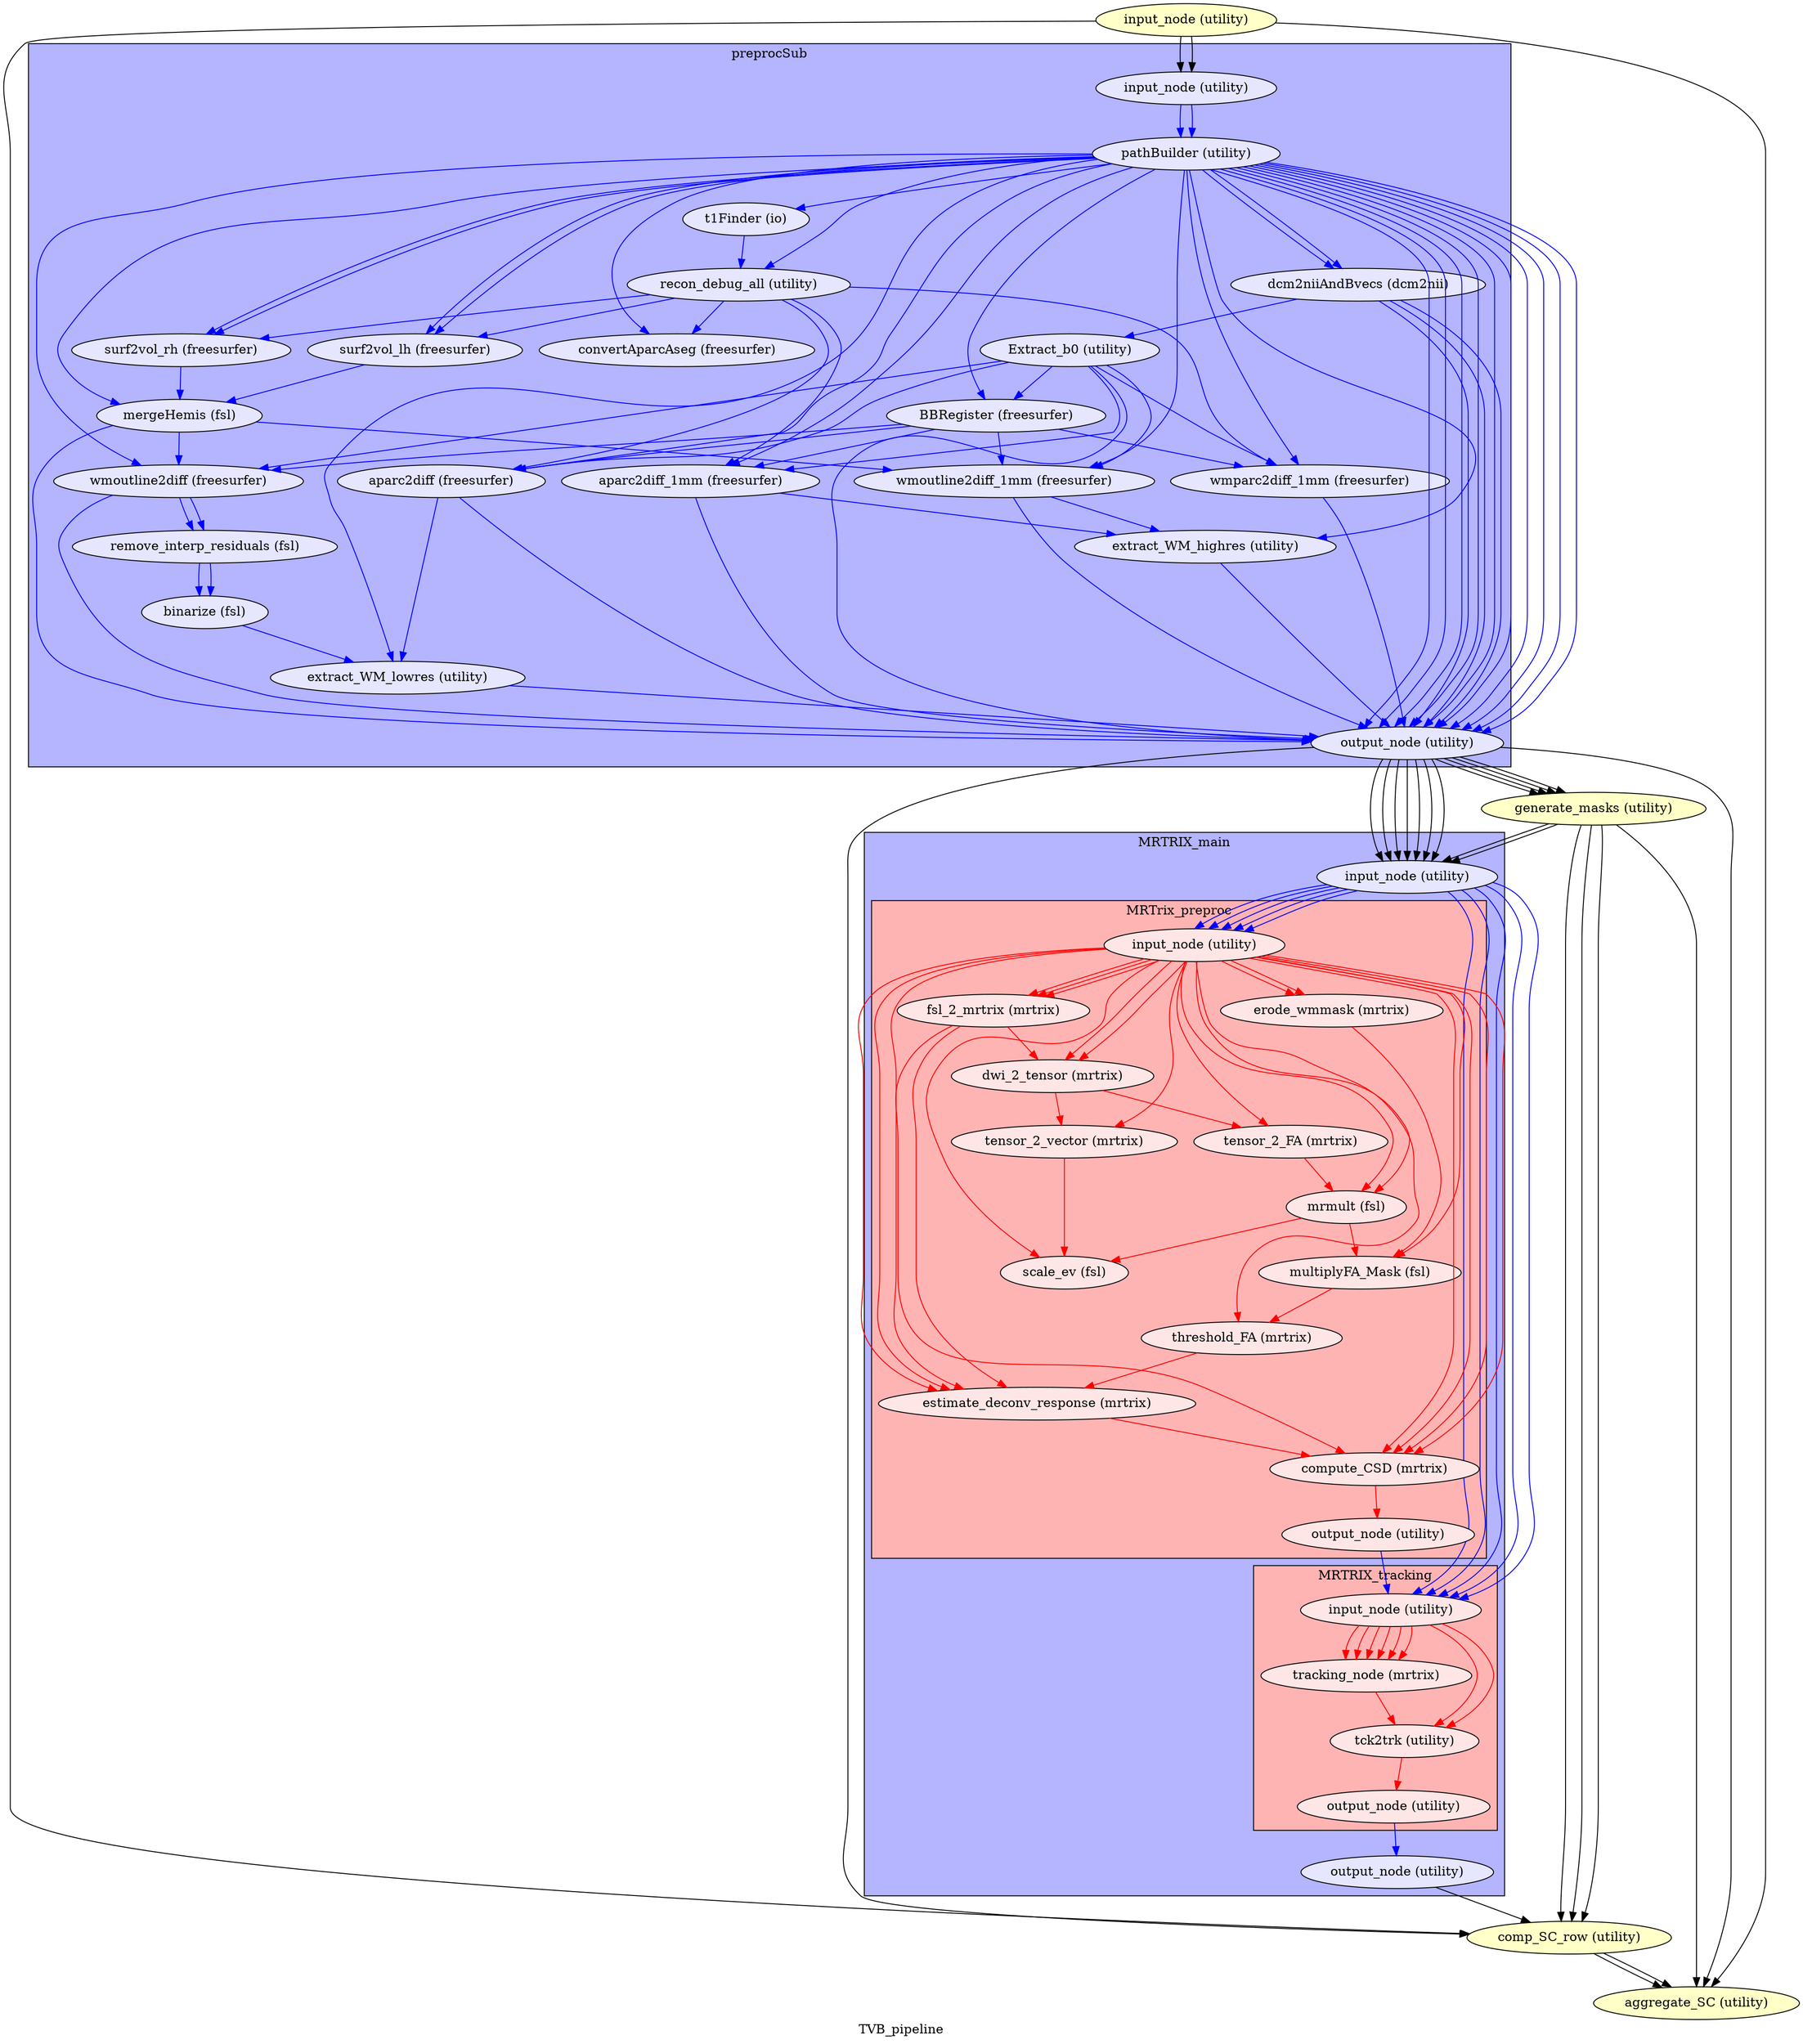 digraph TVB_pipeline{
  label="TVB_pipeline";
  TVB_pipeline_input_node[label="input_node (utility)", style=filled, fillcolor="#FFFFC8"];
  TVB_pipeline_generate_masks[label="generate_masks (utility)", style=filled, fillcolor="#FFFFC8"];
  TVB_pipeline_comp_SC_row[label="comp_SC_row (utility)", style=filled, fillcolor="#FFFFC8"];
  TVB_pipeline_aggregate_SC[label="aggregate_SC (utility)", style=filled, fillcolor="#FFFFC8"];
  TVB_pipeline_input_node -> TVB_pipeline_aggregate_SC;
  TVB_pipeline_input_node -> TVB_pipeline_comp_SC_row;
  subgraph cluster_TVB_pipeline_preprocSub {
      edge [color="#0000FF"];
      style=filled;
      fillcolor="#B4B4FF";
      label="preprocSub";
    TVB_pipeline_preprocSub_input_node[label="input_node (utility)", style=filled, fillcolor="#E6E6FF"];
    TVB_pipeline_preprocSub_pathBuilder[label="pathBuilder (utility)", style=filled, fillcolor="#E6E6FF"];
    TVB_pipeline_preprocSub_t1Finder[label="t1Finder (io)", style=filled, fillcolor="#E6E6FF"];
    TVB_pipeline_preprocSub_recon_debug_all[label="recon_debug_all (utility)", style=filled, fillcolor="#E6E6FF"];
    TVB_pipeline_preprocSub_surf2vol_lh[label="surf2vol_lh (freesurfer)", style=filled, fillcolor="#E6E6FF"];
    TVB_pipeline_preprocSub_dcm2niiAndBvecs[label="dcm2niiAndBvecs (dcm2nii)", style=filled, fillcolor="#E6E6FF"];
    TVB_pipeline_preprocSub_convertAparcAseg[label="convertAparcAseg (freesurfer)", style=filled, fillcolor="#E6E6FF"];
    TVB_pipeline_preprocSub_surf2vol_rh[label="surf2vol_rh (freesurfer)", style=filled, fillcolor="#E6E6FF"];
    TVB_pipeline_preprocSub_mergeHemis[label="mergeHemis (fsl)", style=filled, fillcolor="#E6E6FF"];
    TVB_pipeline_preprocSub_Extract_b0[label="Extract_b0 (utility)", style=filled, fillcolor="#E6E6FF"];
    TVB_pipeline_preprocSub_BBRegister[label="BBRegister (freesurfer)", style=filled, fillcolor="#E6E6FF"];
    TVB_pipeline_preprocSub_wmparc2diff_1mm[label="wmparc2diff_1mm (freesurfer)", style=filled, fillcolor="#E6E6FF"];
    TVB_pipeline_preprocSub_aparc2diff_1mm[label="aparc2diff_1mm (freesurfer)", style=filled, fillcolor="#E6E6FF"];
    TVB_pipeline_preprocSub_aparc2diff[label="aparc2diff (freesurfer)", style=filled, fillcolor="#E6E6FF"];
    TVB_pipeline_preprocSub_wmoutline2diff[label="wmoutline2diff (freesurfer)", style=filled, fillcolor="#E6E6FF"];
    TVB_pipeline_preprocSub_remove_interp_residuals[label="remove_interp_residuals (fsl)", style=filled, fillcolor="#E6E6FF"];
    TVB_pipeline_preprocSub_binarize[label="binarize (fsl)", style=filled, fillcolor="#E6E6FF"];
    TVB_pipeline_preprocSub_extract_WM_lowres[label="extract_WM_lowres (utility)", style=filled, fillcolor="#E6E6FF"];
    TVB_pipeline_preprocSub_wmoutline2diff_1mm[label="wmoutline2diff_1mm (freesurfer)", style=filled, fillcolor="#E6E6FF"];
    TVB_pipeline_preprocSub_extract_WM_highres[label="extract_WM_highres (utility)", style=filled, fillcolor="#E6E6FF"];
    TVB_pipeline_preprocSub_output_node[label="output_node (utility)", style=filled, fillcolor="#E6E6FF"];
    TVB_pipeline_preprocSub_input_node -> TVB_pipeline_preprocSub_pathBuilder;
    TVB_pipeline_preprocSub_input_node -> TVB_pipeline_preprocSub_pathBuilder;
    TVB_pipeline_preprocSub_pathBuilder -> TVB_pipeline_preprocSub_BBRegister;
    TVB_pipeline_preprocSub_pathBuilder -> TVB_pipeline_preprocSub_extract_WM_highres;
    TVB_pipeline_preprocSub_pathBuilder -> TVB_pipeline_preprocSub_surf2vol_rh;
    TVB_pipeline_preprocSub_pathBuilder -> TVB_pipeline_preprocSub_surf2vol_rh;
    TVB_pipeline_preprocSub_pathBuilder -> TVB_pipeline_preprocSub_surf2vol_lh;
    TVB_pipeline_preprocSub_pathBuilder -> TVB_pipeline_preprocSub_surf2vol_lh;
    TVB_pipeline_preprocSub_pathBuilder -> TVB_pipeline_preprocSub_aparc2diff_1mm;
    TVB_pipeline_preprocSub_pathBuilder -> TVB_pipeline_preprocSub_aparc2diff;
    TVB_pipeline_preprocSub_pathBuilder -> TVB_pipeline_preprocSub_wmparc2diff_1mm;
    TVB_pipeline_preprocSub_pathBuilder -> TVB_pipeline_preprocSub_dcm2niiAndBvecs;
    TVB_pipeline_preprocSub_pathBuilder -> TVB_pipeline_preprocSub_dcm2niiAndBvecs;
    TVB_pipeline_preprocSub_pathBuilder -> TVB_pipeline_preprocSub_convertAparcAseg;
    TVB_pipeline_preprocSub_pathBuilder -> TVB_pipeline_preprocSub_t1Finder;
    TVB_pipeline_preprocSub_pathBuilder -> TVB_pipeline_preprocSub_mergeHemis;
    TVB_pipeline_preprocSub_pathBuilder -> TVB_pipeline_preprocSub_extract_WM_lowres;
    TVB_pipeline_preprocSub_pathBuilder -> TVB_pipeline_preprocSub_output_node;
    TVB_pipeline_preprocSub_pathBuilder -> TVB_pipeline_preprocSub_output_node;
    TVB_pipeline_preprocSub_pathBuilder -> TVB_pipeline_preprocSub_output_node;
    TVB_pipeline_preprocSub_pathBuilder -> TVB_pipeline_preprocSub_output_node;
    TVB_pipeline_preprocSub_pathBuilder -> TVB_pipeline_preprocSub_output_node;
    TVB_pipeline_preprocSub_pathBuilder -> TVB_pipeline_preprocSub_output_node;
    TVB_pipeline_preprocSub_pathBuilder -> TVB_pipeline_preprocSub_output_node;
    TVB_pipeline_preprocSub_pathBuilder -> TVB_pipeline_preprocSub_output_node;
    TVB_pipeline_preprocSub_pathBuilder -> TVB_pipeline_preprocSub_output_node;
    TVB_pipeline_preprocSub_pathBuilder -> TVB_pipeline_preprocSub_output_node;
    TVB_pipeline_preprocSub_pathBuilder -> TVB_pipeline_preprocSub_recon_debug_all;
    TVB_pipeline_preprocSub_pathBuilder -> TVB_pipeline_preprocSub_wmoutline2diff_1mm;
    TVB_pipeline_preprocSub_pathBuilder -> TVB_pipeline_preprocSub_wmoutline2diff;
    TVB_pipeline_preprocSub_t1Finder -> TVB_pipeline_preprocSub_recon_debug_all;
    TVB_pipeline_preprocSub_recon_debug_all -> TVB_pipeline_preprocSub_wmparc2diff_1mm;
    TVB_pipeline_preprocSub_recon_debug_all -> TVB_pipeline_preprocSub_surf2vol_rh;
    TVB_pipeline_preprocSub_recon_debug_all -> TVB_pipeline_preprocSub_aparc2diff;
    TVB_pipeline_preprocSub_recon_debug_all -> TVB_pipeline_preprocSub_aparc2diff_1mm;
    TVB_pipeline_preprocSub_recon_debug_all -> TVB_pipeline_preprocSub_convertAparcAseg;
    TVB_pipeline_preprocSub_recon_debug_all -> TVB_pipeline_preprocSub_surf2vol_lh;
    TVB_pipeline_preprocSub_surf2vol_lh -> TVB_pipeline_preprocSub_mergeHemis;
    TVB_pipeline_preprocSub_dcm2niiAndBvecs -> TVB_pipeline_preprocSub_Extract_b0;
    TVB_pipeline_preprocSub_dcm2niiAndBvecs -> TVB_pipeline_preprocSub_output_node;
    TVB_pipeline_preprocSub_dcm2niiAndBvecs -> TVB_pipeline_preprocSub_output_node;
    TVB_pipeline_preprocSub_dcm2niiAndBvecs -> TVB_pipeline_preprocSub_output_node;
    TVB_pipeline_preprocSub_surf2vol_rh -> TVB_pipeline_preprocSub_mergeHemis;
    TVB_pipeline_preprocSub_mergeHemis -> TVB_pipeline_preprocSub_wmoutline2diff_1mm;
    TVB_pipeline_preprocSub_mergeHemis -> TVB_pipeline_preprocSub_output_node;
    TVB_pipeline_preprocSub_mergeHemis -> TVB_pipeline_preprocSub_wmoutline2diff;
    TVB_pipeline_preprocSub_Extract_b0 -> TVB_pipeline_preprocSub_BBRegister;
    TVB_pipeline_preprocSub_Extract_b0 -> TVB_pipeline_preprocSub_wmparc2diff_1mm;
    TVB_pipeline_preprocSub_Extract_b0 -> TVB_pipeline_preprocSub_aparc2diff_1mm;
    TVB_pipeline_preprocSub_Extract_b0 -> TVB_pipeline_preprocSub_aparc2diff;
    TVB_pipeline_preprocSub_Extract_b0 -> TVB_pipeline_preprocSub_wmoutline2diff;
    TVB_pipeline_preprocSub_Extract_b0 -> TVB_pipeline_preprocSub_output_node;
    TVB_pipeline_preprocSub_Extract_b0 -> TVB_pipeline_preprocSub_wmoutline2diff_1mm;
    TVB_pipeline_preprocSub_BBRegister -> TVB_pipeline_preprocSub_wmoutline2diff_1mm;
    TVB_pipeline_preprocSub_BBRegister -> TVB_pipeline_preprocSub_aparc2diff_1mm;
    TVB_pipeline_preprocSub_BBRegister -> TVB_pipeline_preprocSub_wmparc2diff_1mm;
    TVB_pipeline_preprocSub_BBRegister -> TVB_pipeline_preprocSub_aparc2diff;
    TVB_pipeline_preprocSub_BBRegister -> TVB_pipeline_preprocSub_wmoutline2diff;
    TVB_pipeline_preprocSub_wmparc2diff_1mm -> TVB_pipeline_preprocSub_output_node;
    TVB_pipeline_preprocSub_aparc2diff_1mm -> TVB_pipeline_preprocSub_extract_WM_highres;
    TVB_pipeline_preprocSub_aparc2diff_1mm -> TVB_pipeline_preprocSub_output_node;
    TVB_pipeline_preprocSub_aparc2diff -> TVB_pipeline_preprocSub_extract_WM_lowres;
    TVB_pipeline_preprocSub_aparc2diff -> TVB_pipeline_preprocSub_output_node;
    TVB_pipeline_preprocSub_wmoutline2diff -> TVB_pipeline_preprocSub_remove_interp_residuals;
    TVB_pipeline_preprocSub_wmoutline2diff -> TVB_pipeline_preprocSub_remove_interp_residuals;
    TVB_pipeline_preprocSub_wmoutline2diff -> TVB_pipeline_preprocSub_output_node;
    TVB_pipeline_preprocSub_remove_interp_residuals -> TVB_pipeline_preprocSub_binarize;
    TVB_pipeline_preprocSub_remove_interp_residuals -> TVB_pipeline_preprocSub_binarize;
    TVB_pipeline_preprocSub_binarize -> TVB_pipeline_preprocSub_extract_WM_lowres;
    TVB_pipeline_preprocSub_extract_WM_lowres -> TVB_pipeline_preprocSub_output_node;
    TVB_pipeline_preprocSub_wmoutline2diff_1mm -> TVB_pipeline_preprocSub_extract_WM_highres;
    TVB_pipeline_preprocSub_wmoutline2diff_1mm -> TVB_pipeline_preprocSub_output_node;
    TVB_pipeline_preprocSub_extract_WM_highres -> TVB_pipeline_preprocSub_output_node;
  }
  TVB_pipeline_generate_masks -> TVB_pipeline_comp_SC_row;
  TVB_pipeline_generate_masks -> TVB_pipeline_comp_SC_row;
  TVB_pipeline_generate_masks -> TVB_pipeline_comp_SC_row;
  TVB_pipeline_generate_masks -> TVB_pipeline_aggregate_SC;
  subgraph cluster_TVB_pipeline_MRTRIX_main {
      edge [color="#0000FF"];
      style=filled;
      fillcolor="#B4B4FF";
      label="MRTRIX_main";
    TVB_pipeline_MRTRIX_main_input_node[label="input_node (utility)", style=filled, fillcolor="#E6E6FF"];
    TVB_pipeline_MRTRIX_main_output_node[label="output_node (utility)", style=filled, fillcolor="#E6E6FF"];
    subgraph cluster_TVB_pipeline_MRTRIX_main_MRTrix_preproc {
            edge [color="#FF0000"];
            style=filled;
            fillcolor="#FFB4B4";
            label="MRTrix_preproc";
        TVB_pipeline_MRTRIX_main_MRTrix_preproc_input_node[label="input_node (utility)", style=filled, fillcolor="#FFE6E6"];
        TVB_pipeline_MRTRIX_main_MRTrix_preproc_erode_wmmask[label="erode_wmmask (mrtrix)", style=filled, fillcolor="#FFE6E6"];
        TVB_pipeline_MRTRIX_main_MRTrix_preproc_fsl_2_mrtrix[label="fsl_2_mrtrix (mrtrix)", style=filled, fillcolor="#FFE6E6"];
        TVB_pipeline_MRTRIX_main_MRTrix_preproc_dwi_2_tensor[label="dwi_2_tensor (mrtrix)", style=filled, fillcolor="#FFE6E6"];
        TVB_pipeline_MRTRIX_main_MRTrix_preproc_tensor_2_FA[label="tensor_2_FA (mrtrix)", style=filled, fillcolor="#FFE6E6"];
        TVB_pipeline_MRTRIX_main_MRTrix_preproc_tensor_2_vector[label="tensor_2_vector (mrtrix)", style=filled, fillcolor="#FFE6E6"];
        TVB_pipeline_MRTRIX_main_MRTrix_preproc_mrmult[label="mrmult (fsl)", style=filled, fillcolor="#FFE6E6"];
        TVB_pipeline_MRTRIX_main_MRTrix_preproc_multiplyFA_Mask[label="multiplyFA_Mask (fsl)", style=filled, fillcolor="#FFE6E6"];
        TVB_pipeline_MRTRIX_main_MRTrix_preproc_threshold_FA[label="threshold_FA (mrtrix)", style=filled, fillcolor="#FFE6E6"];
        TVB_pipeline_MRTRIX_main_MRTrix_preproc_estimate_deconv_response[label="estimate_deconv_response (mrtrix)", style=filled, fillcolor="#FFE6E6"];
        TVB_pipeline_MRTRIX_main_MRTrix_preproc_compute_CSD[label="compute_CSD (mrtrix)", style=filled, fillcolor="#FFE6E6"];
        TVB_pipeline_MRTRIX_main_MRTrix_preproc_output_node[label="output_node (utility)", style=filled, fillcolor="#FFE6E6"];
        TVB_pipeline_MRTRIX_main_MRTrix_preproc_scale_ev[label="scale_ev (fsl)", style=filled, fillcolor="#FFE6E6"];
        TVB_pipeline_MRTRIX_main_MRTrix_preproc_input_node -> TVB_pipeline_MRTRIX_main_MRTrix_preproc_mrmult;
        TVB_pipeline_MRTRIX_main_MRTrix_preproc_input_node -> TVB_pipeline_MRTRIX_main_MRTrix_preproc_mrmult;
        TVB_pipeline_MRTRIX_main_MRTrix_preproc_input_node -> TVB_pipeline_MRTRIX_main_MRTrix_preproc_fsl_2_mrtrix;
        TVB_pipeline_MRTRIX_main_MRTrix_preproc_input_node -> TVB_pipeline_MRTRIX_main_MRTrix_preproc_fsl_2_mrtrix;
        TVB_pipeline_MRTRIX_main_MRTrix_preproc_input_node -> TVB_pipeline_MRTRIX_main_MRTrix_preproc_fsl_2_mrtrix;
        TVB_pipeline_MRTRIX_main_MRTrix_preproc_input_node -> TVB_pipeline_MRTRIX_main_MRTrix_preproc_tensor_2_vector;
        TVB_pipeline_MRTRIX_main_MRTrix_preproc_input_node -> TVB_pipeline_MRTRIX_main_MRTrix_preproc_scale_ev;
        TVB_pipeline_MRTRIX_main_MRTrix_preproc_input_node -> TVB_pipeline_MRTRIX_main_MRTrix_preproc_compute_CSD;
        TVB_pipeline_MRTRIX_main_MRTrix_preproc_input_node -> TVB_pipeline_MRTRIX_main_MRTrix_preproc_compute_CSD;
        TVB_pipeline_MRTRIX_main_MRTrix_preproc_input_node -> TVB_pipeline_MRTRIX_main_MRTrix_preproc_compute_CSD;
        TVB_pipeline_MRTRIX_main_MRTrix_preproc_input_node -> TVB_pipeline_MRTRIX_main_MRTrix_preproc_compute_CSD;
        TVB_pipeline_MRTRIX_main_MRTrix_preproc_input_node -> TVB_pipeline_MRTRIX_main_MRTrix_preproc_dwi_2_tensor;
        TVB_pipeline_MRTRIX_main_MRTrix_preproc_input_node -> TVB_pipeline_MRTRIX_main_MRTrix_preproc_dwi_2_tensor;
        TVB_pipeline_MRTRIX_main_MRTrix_preproc_input_node -> TVB_pipeline_MRTRIX_main_MRTrix_preproc_estimate_deconv_response;
        TVB_pipeline_MRTRIX_main_MRTrix_preproc_input_node -> TVB_pipeline_MRTRIX_main_MRTrix_preproc_estimate_deconv_response;
        TVB_pipeline_MRTRIX_main_MRTrix_preproc_input_node -> TVB_pipeline_MRTRIX_main_MRTrix_preproc_estimate_deconv_response;
        TVB_pipeline_MRTRIX_main_MRTrix_preproc_input_node -> TVB_pipeline_MRTRIX_main_MRTrix_preproc_tensor_2_FA;
        TVB_pipeline_MRTRIX_main_MRTrix_preproc_input_node -> TVB_pipeline_MRTRIX_main_MRTrix_preproc_multiplyFA_Mask;
        TVB_pipeline_MRTRIX_main_MRTrix_preproc_input_node -> TVB_pipeline_MRTRIX_main_MRTrix_preproc_erode_wmmask;
        TVB_pipeline_MRTRIX_main_MRTrix_preproc_input_node -> TVB_pipeline_MRTRIX_main_MRTrix_preproc_erode_wmmask;
        TVB_pipeline_MRTRIX_main_MRTrix_preproc_input_node -> TVB_pipeline_MRTRIX_main_MRTrix_preproc_threshold_FA;
        TVB_pipeline_MRTRIX_main_MRTrix_preproc_erode_wmmask -> TVB_pipeline_MRTRIX_main_MRTrix_preproc_multiplyFA_Mask;
        TVB_pipeline_MRTRIX_main_MRTrix_preproc_fsl_2_mrtrix -> TVB_pipeline_MRTRIX_main_MRTrix_preproc_dwi_2_tensor;
        TVB_pipeline_MRTRIX_main_MRTrix_preproc_fsl_2_mrtrix -> TVB_pipeline_MRTRIX_main_MRTrix_preproc_estimate_deconv_response;
        TVB_pipeline_MRTRIX_main_MRTrix_preproc_fsl_2_mrtrix -> TVB_pipeline_MRTRIX_main_MRTrix_preproc_compute_CSD;
        TVB_pipeline_MRTRIX_main_MRTrix_preproc_dwi_2_tensor -> TVB_pipeline_MRTRIX_main_MRTrix_preproc_tensor_2_FA;
        TVB_pipeline_MRTRIX_main_MRTrix_preproc_dwi_2_tensor -> TVB_pipeline_MRTRIX_main_MRTrix_preproc_tensor_2_vector;
        TVB_pipeline_MRTRIX_main_MRTrix_preproc_tensor_2_FA -> TVB_pipeline_MRTRIX_main_MRTrix_preproc_mrmult;
        TVB_pipeline_MRTRIX_main_MRTrix_preproc_tensor_2_vector -> TVB_pipeline_MRTRIX_main_MRTrix_preproc_scale_ev;
        TVB_pipeline_MRTRIX_main_MRTrix_preproc_mrmult -> TVB_pipeline_MRTRIX_main_MRTrix_preproc_multiplyFA_Mask;
        TVB_pipeline_MRTRIX_main_MRTrix_preproc_mrmult -> TVB_pipeline_MRTRIX_main_MRTrix_preproc_scale_ev;
        TVB_pipeline_MRTRIX_main_MRTrix_preproc_multiplyFA_Mask -> TVB_pipeline_MRTRIX_main_MRTrix_preproc_threshold_FA;
        TVB_pipeline_MRTRIX_main_MRTrix_preproc_threshold_FA -> TVB_pipeline_MRTRIX_main_MRTrix_preproc_estimate_deconv_response;
        TVB_pipeline_MRTRIX_main_MRTrix_preproc_estimate_deconv_response -> TVB_pipeline_MRTRIX_main_MRTrix_preproc_compute_CSD;
        TVB_pipeline_MRTRIX_main_MRTrix_preproc_compute_CSD -> TVB_pipeline_MRTRIX_main_MRTrix_preproc_output_node;
    }
    subgraph cluster_TVB_pipeline_MRTRIX_main_MRTRIX_tracking {
            edge [color="#FF0000"];
            style=filled;
            fillcolor="#FFB4B4";
            label="MRTRIX_tracking";
        TVB_pipeline_MRTRIX_main_MRTRIX_tracking_input_node[label="input_node (utility)", style=filled, fillcolor="#FFE6E6"];
        TVB_pipeline_MRTRIX_main_MRTRIX_tracking_tracking_node[label="tracking_node (mrtrix)", style=filled, fillcolor="#FFE6E6"];
        TVB_pipeline_MRTRIX_main_MRTRIX_tracking_tck2trk[label="tck2trk (utility)", style=filled, fillcolor="#FFE6E6"];
        TVB_pipeline_MRTRIX_main_MRTRIX_tracking_output_node[label="output_node (utility)", style=filled, fillcolor="#FFE6E6"];
        TVB_pipeline_MRTRIX_main_MRTRIX_tracking_input_node -> TVB_pipeline_MRTRIX_main_MRTRIX_tracking_tracking_node;
        TVB_pipeline_MRTRIX_main_MRTRIX_tracking_input_node -> TVB_pipeline_MRTRIX_main_MRTRIX_tracking_tracking_node;
        TVB_pipeline_MRTRIX_main_MRTRIX_tracking_input_node -> TVB_pipeline_MRTRIX_main_MRTRIX_tracking_tracking_node;
        TVB_pipeline_MRTRIX_main_MRTRIX_tracking_input_node -> TVB_pipeline_MRTRIX_main_MRTRIX_tracking_tracking_node;
        TVB_pipeline_MRTRIX_main_MRTRIX_tracking_input_node -> TVB_pipeline_MRTRIX_main_MRTRIX_tracking_tracking_node;
        TVB_pipeline_MRTRIX_main_MRTRIX_tracking_input_node -> TVB_pipeline_MRTRIX_main_MRTRIX_tracking_tracking_node;
        TVB_pipeline_MRTRIX_main_MRTRIX_tracking_input_node -> TVB_pipeline_MRTRIX_main_MRTRIX_tracking_tck2trk;
        TVB_pipeline_MRTRIX_main_MRTRIX_tracking_input_node -> TVB_pipeline_MRTRIX_main_MRTRIX_tracking_tck2trk;
        TVB_pipeline_MRTRIX_main_MRTRIX_tracking_tracking_node -> TVB_pipeline_MRTRIX_main_MRTRIX_tracking_tck2trk;
        TVB_pipeline_MRTRIX_main_MRTRIX_tracking_tck2trk -> TVB_pipeline_MRTRIX_main_MRTRIX_tracking_output_node;
    }
    TVB_pipeline_MRTRIX_main_MRTRIX_tracking_output_node -> TVB_pipeline_MRTRIX_main_output_node;
    TVB_pipeline_MRTRIX_main_input_node -> TVB_pipeline_MRTRIX_main_MRTRIX_tracking_input_node;
    TVB_pipeline_MRTRIX_main_input_node -> TVB_pipeline_MRTRIX_main_MRTRIX_tracking_input_node;
    TVB_pipeline_MRTRIX_main_input_node -> TVB_pipeline_MRTRIX_main_MRTRIX_tracking_input_node;
    TVB_pipeline_MRTRIX_main_input_node -> TVB_pipeline_MRTRIX_main_MRTRIX_tracking_input_node;
    TVB_pipeline_MRTRIX_main_input_node -> TVB_pipeline_MRTRIX_main_MRTRIX_tracking_input_node;
    TVB_pipeline_MRTRIX_main_input_node -> TVB_pipeline_MRTRIX_main_MRTrix_preproc_input_node;
    TVB_pipeline_MRTRIX_main_input_node -> TVB_pipeline_MRTRIX_main_MRTrix_preproc_input_node;
    TVB_pipeline_MRTRIX_main_input_node -> TVB_pipeline_MRTRIX_main_MRTrix_preproc_input_node;
    TVB_pipeline_MRTRIX_main_input_node -> TVB_pipeline_MRTRIX_main_MRTrix_preproc_input_node;
    TVB_pipeline_MRTRIX_main_input_node -> TVB_pipeline_MRTRIX_main_MRTrix_preproc_input_node;
    TVB_pipeline_MRTRIX_main_MRTrix_preproc_output_node -> TVB_pipeline_MRTRIX_main_MRTRIX_tracking_input_node;
  }
  TVB_pipeline_comp_SC_row -> TVB_pipeline_aggregate_SC;
  TVB_pipeline_comp_SC_row -> TVB_pipeline_aggregate_SC;
  TVB_pipeline_preprocSub_output_node -> TVB_pipeline_MRTRIX_main_input_node;
  TVB_pipeline_preprocSub_output_node -> TVB_pipeline_MRTRIX_main_input_node;
  TVB_pipeline_preprocSub_output_node -> TVB_pipeline_MRTRIX_main_input_node;
  TVB_pipeline_preprocSub_output_node -> TVB_pipeline_MRTRIX_main_input_node;
  TVB_pipeline_preprocSub_output_node -> TVB_pipeline_MRTRIX_main_input_node;
  TVB_pipeline_preprocSub_output_node -> TVB_pipeline_MRTRIX_main_input_node;
  TVB_pipeline_preprocSub_output_node -> TVB_pipeline_MRTRIX_main_input_node;
  TVB_pipeline_preprocSub_output_node -> TVB_pipeline_generate_masks;
  TVB_pipeline_preprocSub_output_node -> TVB_pipeline_generate_masks;
  TVB_pipeline_preprocSub_output_node -> TVB_pipeline_generate_masks;
  TVB_pipeline_preprocSub_output_node -> TVB_pipeline_generate_masks;
  TVB_pipeline_preprocSub_output_node -> TVB_pipeline_aggregate_SC;
  TVB_pipeline_preprocSub_output_node -> TVB_pipeline_comp_SC_row;
  TVB_pipeline_input_node -> TVB_pipeline_preprocSub_input_node;
  TVB_pipeline_input_node -> TVB_pipeline_preprocSub_input_node;
  TVB_pipeline_MRTRIX_main_output_node -> TVB_pipeline_comp_SC_row;
  TVB_pipeline_generate_masks -> TVB_pipeline_MRTRIX_main_input_node;
  TVB_pipeline_generate_masks -> TVB_pipeline_MRTRIX_main_input_node;
}